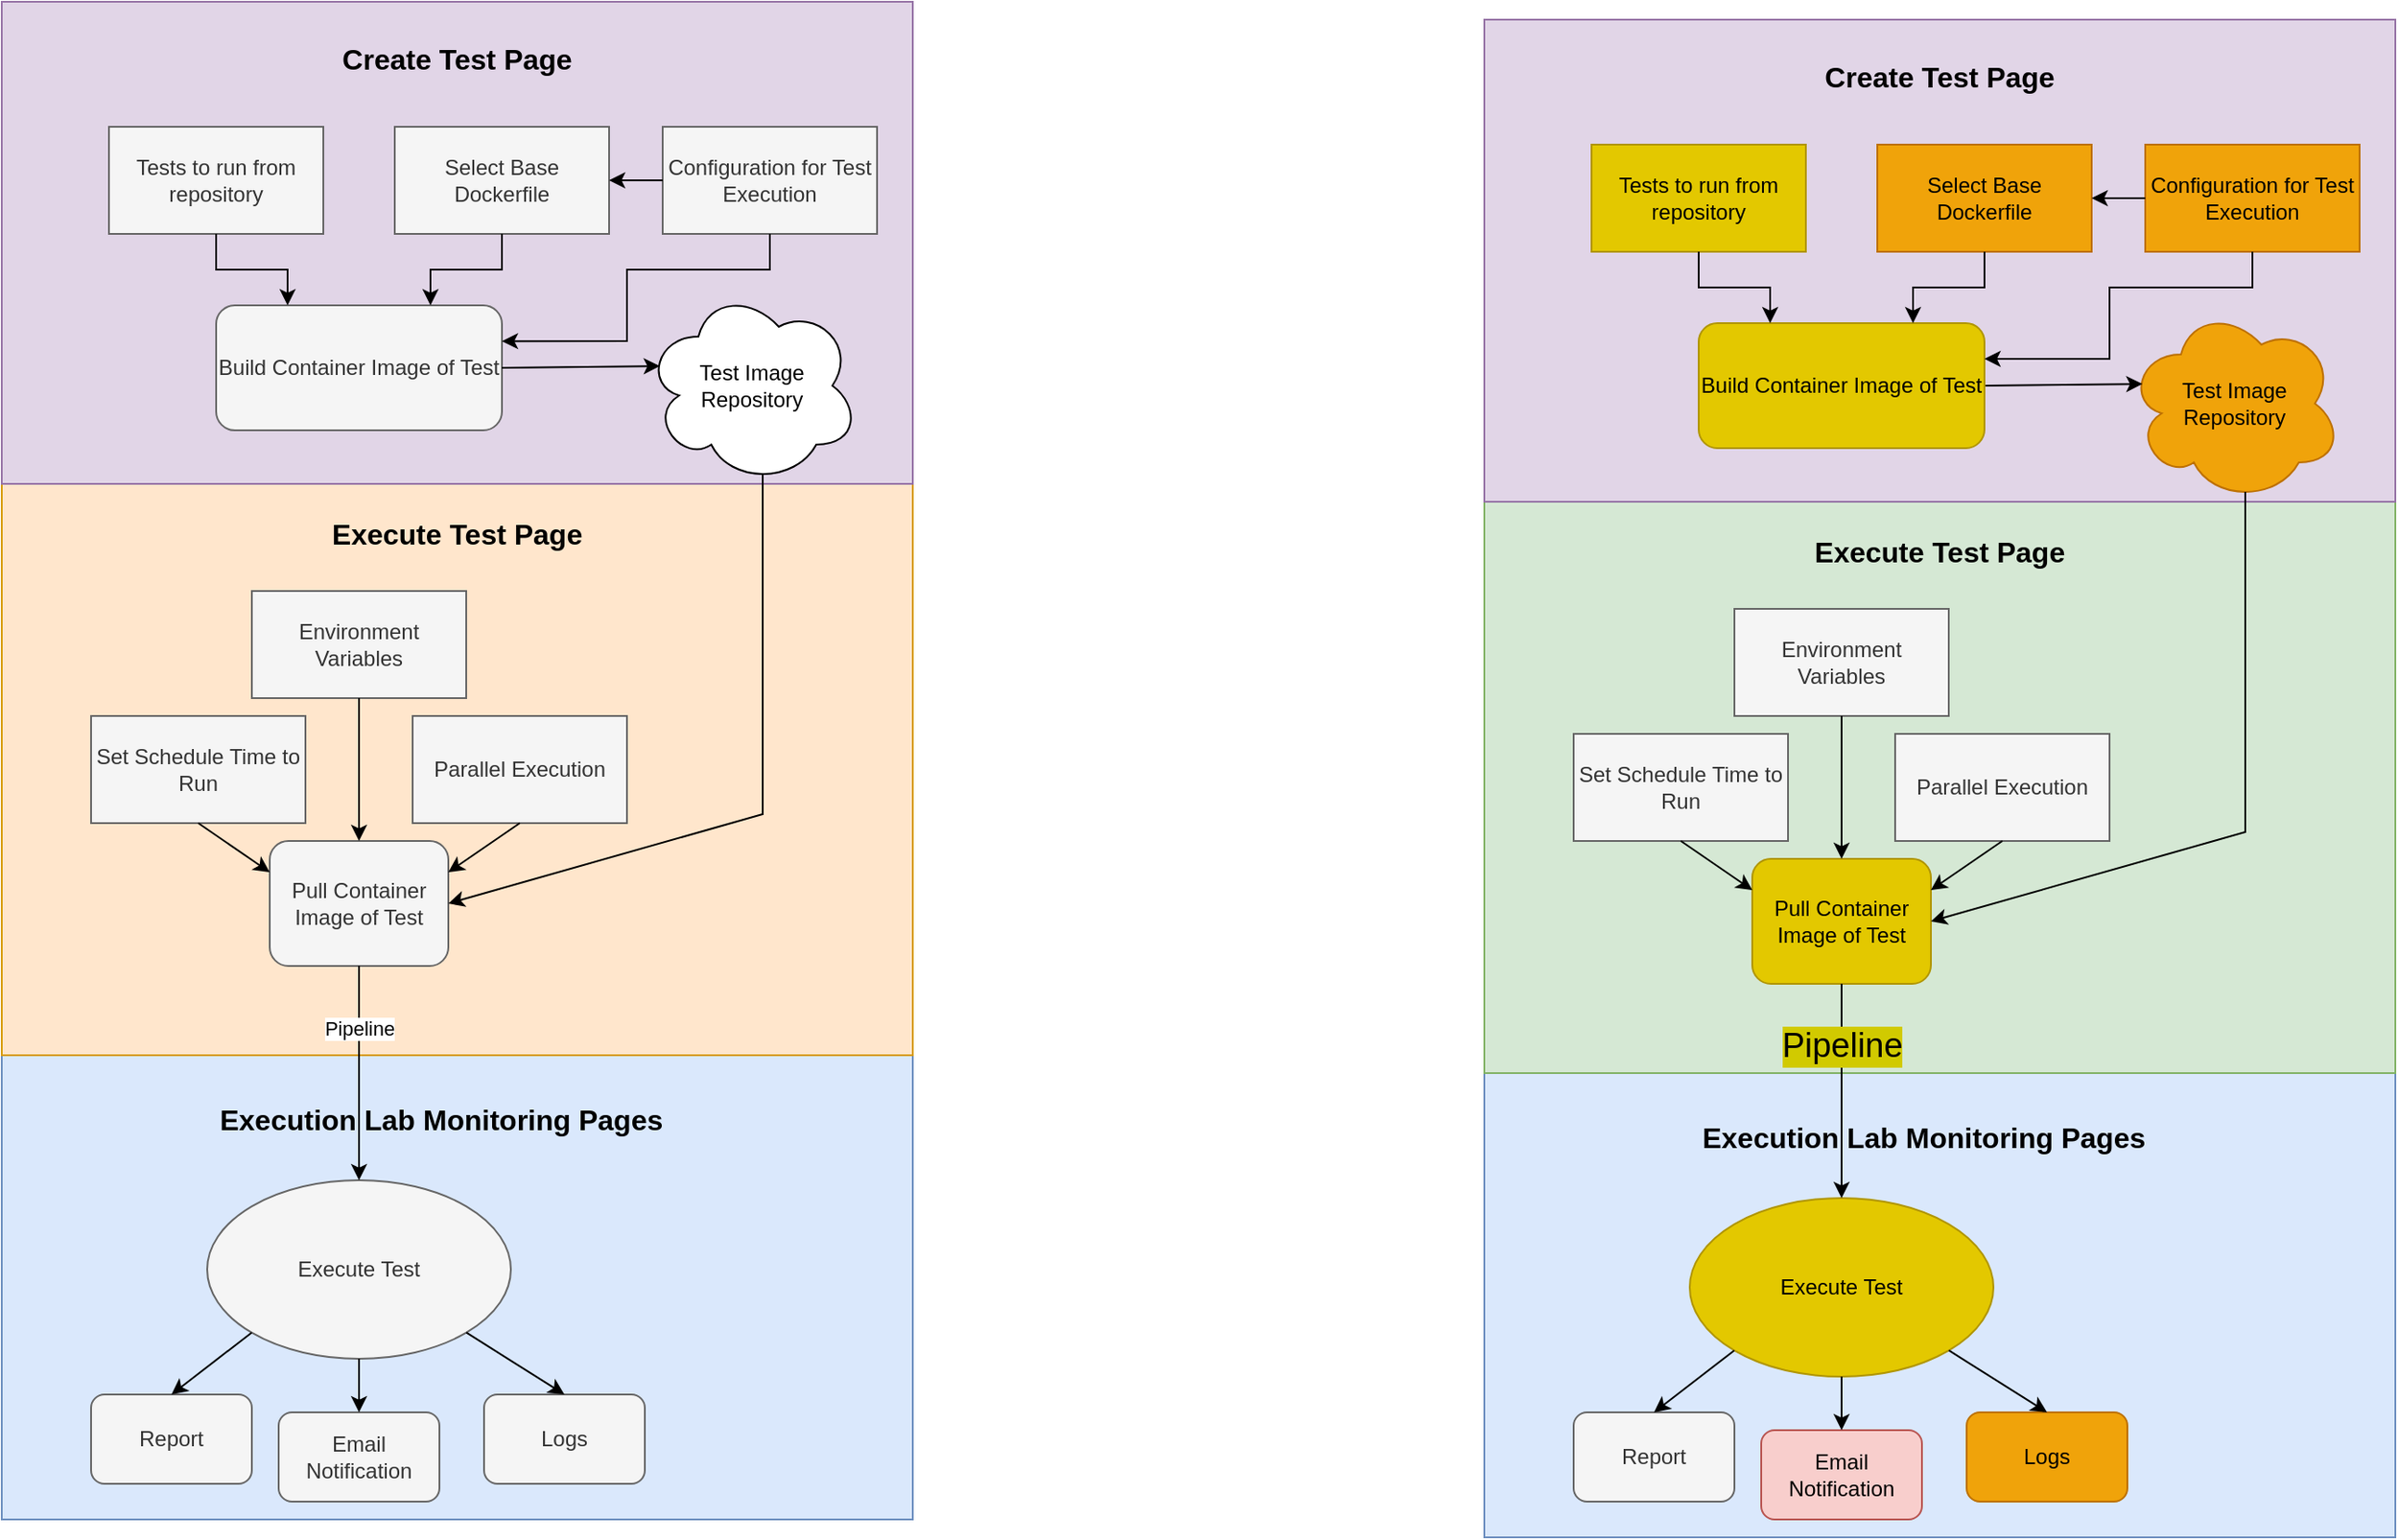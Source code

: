 <mxfile version="26.0.16">
  <diagram name="Page-1" id="vmHeveHuSuf1kezNN8Sm">
    <mxGraphModel dx="1042" dy="531" grid="1" gridSize="10" guides="1" tooltips="1" connect="1" arrows="1" fold="1" page="1" pageScale="1" pageWidth="850" pageHeight="1100" math="0" shadow="0">
      <root>
        <mxCell id="0" />
        <mxCell id="1" parent="0" />
        <mxCell id="2J2XCcERM7A3ORciEKNO-28" value="&lt;div&gt;&lt;b&gt;&lt;font style=&quot;font-size: 16px;&quot;&gt;Execution Lab Monitoring Pages&amp;nbsp; &amp;nbsp;&amp;nbsp;&lt;/font&gt;&lt;/b&gt;&lt;/div&gt;&lt;div&gt;&lt;b&gt;&lt;font style=&quot;font-size: 16px;&quot;&gt;&lt;br&gt;&lt;/font&gt;&lt;/b&gt;&lt;/div&gt;&lt;div&gt;&lt;b&gt;&lt;font style=&quot;font-size: 16px;&quot;&gt;&lt;br&gt;&lt;/font&gt;&lt;/b&gt;&lt;/div&gt;&lt;div&gt;&lt;b&gt;&lt;font style=&quot;font-size: 16px;&quot;&gt;&lt;br&gt;&lt;/font&gt;&lt;/b&gt;&lt;/div&gt;&lt;div&gt;&lt;b&gt;&lt;font style=&quot;font-size: 16px;&quot;&gt;&lt;br&gt;&lt;/font&gt;&lt;/b&gt;&lt;/div&gt;&lt;div&gt;&lt;b&gt;&lt;font style=&quot;font-size: 16px;&quot;&gt;&lt;br&gt;&lt;/font&gt;&lt;/b&gt;&lt;/div&gt;&lt;div&gt;&lt;b&gt;&lt;font style=&quot;font-size: 16px;&quot;&gt;&lt;br&gt;&lt;/font&gt;&lt;/b&gt;&lt;/div&gt;&lt;div&gt;&lt;b&gt;&lt;font style=&quot;font-size: 16px;&quot;&gt;&lt;br&gt;&lt;/font&gt;&lt;/b&gt;&lt;/div&gt;&lt;div&gt;&lt;b&gt;&lt;font style=&quot;font-size: 16px;&quot;&gt;&lt;br&gt;&lt;/font&gt;&lt;/b&gt;&lt;/div&gt;&lt;div&gt;&lt;b&gt;&lt;font style=&quot;font-size: 16px;&quot;&gt;&lt;br&gt;&lt;/font&gt;&lt;/b&gt;&lt;/div&gt;&lt;div&gt;&lt;br&gt;&lt;/div&gt;" style="rounded=0;whiteSpace=wrap;html=1;fillColor=#dae8fc;strokeColor=#6c8ebf;" vertex="1" parent="1">
          <mxGeometry x="120" y="750" width="510" height="260" as="geometry" />
        </mxCell>
        <mxCell id="2J2XCcERM7A3ORciEKNO-27" value="&lt;b&gt;&lt;font style=&quot;font-size: 16px;&quot;&gt;Execute Test Page&lt;/font&gt;&lt;/b&gt;&lt;div&gt;&lt;b&gt;&lt;font style=&quot;font-size: 16px;&quot;&gt;&lt;br&gt;&lt;/font&gt;&lt;/b&gt;&lt;/div&gt;&lt;div&gt;&lt;b&gt;&lt;font style=&quot;font-size: 16px;&quot;&gt;&lt;br&gt;&lt;/font&gt;&lt;/b&gt;&lt;/div&gt;&lt;div&gt;&lt;b&gt;&lt;font style=&quot;font-size: 16px;&quot;&gt;&lt;br&gt;&lt;/font&gt;&lt;/b&gt;&lt;/div&gt;&lt;div&gt;&lt;b&gt;&lt;font style=&quot;font-size: 16px;&quot;&gt;&lt;br&gt;&lt;/font&gt;&lt;/b&gt;&lt;/div&gt;&lt;div&gt;&lt;b&gt;&lt;font style=&quot;font-size: 16px;&quot;&gt;&lt;br&gt;&lt;/font&gt;&lt;/b&gt;&lt;/div&gt;&lt;div&gt;&lt;b&gt;&lt;font style=&quot;font-size: 16px;&quot;&gt;&lt;br&gt;&lt;/font&gt;&lt;/b&gt;&lt;/div&gt;&lt;div&gt;&lt;b&gt;&lt;font style=&quot;font-size: 16px;&quot;&gt;&lt;br&gt;&lt;/font&gt;&lt;/b&gt;&lt;/div&gt;&lt;div&gt;&lt;b&gt;&lt;font style=&quot;font-size: 16px;&quot;&gt;&lt;br&gt;&lt;/font&gt;&lt;/b&gt;&lt;/div&gt;&lt;div&gt;&lt;b&gt;&lt;font style=&quot;font-size: 16px;&quot;&gt;&lt;br&gt;&lt;/font&gt;&lt;/b&gt;&lt;/div&gt;&lt;div&gt;&lt;b&gt;&lt;font style=&quot;font-size: 16px;&quot;&gt;&lt;br&gt;&lt;/font&gt;&lt;/b&gt;&lt;/div&gt;&lt;div&gt;&lt;b&gt;&lt;font style=&quot;font-size: 16px;&quot;&gt;&lt;br&gt;&lt;/font&gt;&lt;/b&gt;&lt;/div&gt;&lt;div&gt;&lt;b&gt;&lt;font style=&quot;font-size: 16px;&quot;&gt;&lt;br&gt;&lt;/font&gt;&lt;/b&gt;&lt;/div&gt;&lt;div&gt;&lt;b&gt;&lt;font style=&quot;font-size: 16px;&quot;&gt;&lt;br&gt;&lt;/font&gt;&lt;/b&gt;&lt;/div&gt;&lt;div&gt;&lt;br&gt;&lt;/div&gt;" style="rounded=0;whiteSpace=wrap;html=1;fillColor=#ffe6cc;strokeColor=#d79b00;" vertex="1" parent="1">
          <mxGeometry x="120" y="430" width="510" height="320" as="geometry" />
        </mxCell>
        <mxCell id="2J2XCcERM7A3ORciEKNO-26" value="&lt;b&gt;&lt;font style=&quot;font-size: 16px;&quot;&gt;Create Test Page&lt;/font&gt;&lt;/b&gt;&lt;div&gt;&lt;b&gt;&lt;font style=&quot;font-size: 16px;&quot;&gt;&lt;br&gt;&lt;/font&gt;&lt;/b&gt;&lt;/div&gt;&lt;div&gt;&lt;b&gt;&lt;font style=&quot;font-size: 16px;&quot;&gt;&lt;br&gt;&lt;/font&gt;&lt;/b&gt;&lt;/div&gt;&lt;div&gt;&lt;b&gt;&lt;font style=&quot;font-size: 16px;&quot;&gt;&lt;br&gt;&lt;/font&gt;&lt;/b&gt;&lt;/div&gt;&lt;div&gt;&lt;b&gt;&lt;font style=&quot;font-size: 16px;&quot;&gt;&lt;br&gt;&lt;/font&gt;&lt;/b&gt;&lt;/div&gt;&lt;div&gt;&lt;b&gt;&lt;font style=&quot;font-size: 16px;&quot;&gt;&lt;br&gt;&lt;/font&gt;&lt;/b&gt;&lt;/div&gt;&lt;div&gt;&lt;b&gt;&lt;font style=&quot;font-size: 16px;&quot;&gt;&lt;br&gt;&lt;/font&gt;&lt;/b&gt;&lt;/div&gt;&lt;div&gt;&lt;b&gt;&lt;font style=&quot;font-size: 16px;&quot;&gt;&lt;br&gt;&lt;/font&gt;&lt;/b&gt;&lt;/div&gt;&lt;div&gt;&lt;b&gt;&lt;font style=&quot;font-size: 16px;&quot;&gt;&lt;br&gt;&lt;/font&gt;&lt;/b&gt;&lt;/div&gt;&lt;div&gt;&lt;b&gt;&lt;font style=&quot;font-size: 16px;&quot;&gt;&lt;br&gt;&lt;/font&gt;&lt;/b&gt;&lt;/div&gt;&lt;div&gt;&lt;b&gt;&lt;font style=&quot;font-size: 16px;&quot;&gt;&lt;br&gt;&lt;/font&gt;&lt;/b&gt;&lt;/div&gt;&lt;div&gt;&lt;br&gt;&lt;/div&gt;" style="rounded=0;whiteSpace=wrap;html=1;fillColor=#e1d5e7;strokeColor=#9673a6;" vertex="1" parent="1">
          <mxGeometry x="120" y="160" width="510" height="270" as="geometry" />
        </mxCell>
        <mxCell id="2J2XCcERM7A3ORciEKNO-1" value="Configuration for Test Execution" style="rounded=0;whiteSpace=wrap;html=1;fillColor=#f5f5f5;fontColor=#333333;strokeColor=#666666;" vertex="1" parent="1">
          <mxGeometry x="490" y="230" width="120" height="60" as="geometry" />
        </mxCell>
        <mxCell id="2J2XCcERM7A3ORciEKNO-2" value="Tests to run from repository" style="rounded=0;whiteSpace=wrap;html=1;fillColor=#f5f5f5;fontColor=#333333;strokeColor=#666666;" vertex="1" parent="1">
          <mxGeometry x="180" y="230" width="120" height="60" as="geometry" />
        </mxCell>
        <mxCell id="2J2XCcERM7A3ORciEKNO-3" value="Build Container Image of Test" style="rounded=1;whiteSpace=wrap;html=1;fillColor=#f5f5f5;fontColor=#333333;strokeColor=#666666;" vertex="1" parent="1">
          <mxGeometry x="240" y="330" width="160" height="70" as="geometry" />
        </mxCell>
        <mxCell id="2J2XCcERM7A3ORciEKNO-4" value="Test Image Repository" style="ellipse;shape=cloud;whiteSpace=wrap;html=1;" vertex="1" parent="1">
          <mxGeometry x="480" y="320" width="120" height="110" as="geometry" />
        </mxCell>
        <mxCell id="2J2XCcERM7A3ORciEKNO-5" value="" style="endArrow=classic;html=1;rounded=0;exitX=0.5;exitY=1;exitDx=0;exitDy=0;entryX=0.25;entryY=0;entryDx=0;entryDy=0;" edge="1" parent="1" source="2J2XCcERM7A3ORciEKNO-2" target="2J2XCcERM7A3ORciEKNO-3">
          <mxGeometry width="50" height="50" relative="1" as="geometry">
            <mxPoint x="400" y="400" as="sourcePoint" />
            <mxPoint x="450" y="350" as="targetPoint" />
            <Array as="points">
              <mxPoint x="240" y="310" />
              <mxPoint x="280" y="310" />
            </Array>
          </mxGeometry>
        </mxCell>
        <mxCell id="2J2XCcERM7A3ORciEKNO-6" value="" style="endArrow=classic;html=1;rounded=0;exitX=0.5;exitY=1;exitDx=0;exitDy=0;entryX=0.549;entryY=0.704;entryDx=0;entryDy=0;entryPerimeter=0;" edge="1" parent="1" source="2J2XCcERM7A3ORciEKNO-1" target="2J2XCcERM7A3ORciEKNO-26">
          <mxGeometry width="50" height="50" relative="1" as="geometry">
            <mxPoint x="410" y="300" as="sourcePoint" />
            <mxPoint x="430" y="350" as="targetPoint" />
            <Array as="points">
              <mxPoint x="550" y="310" />
              <mxPoint x="470" y="310" />
              <mxPoint x="470" y="350" />
            </Array>
          </mxGeometry>
        </mxCell>
        <mxCell id="2J2XCcERM7A3ORciEKNO-7" value="" style="endArrow=classic;html=1;rounded=0;exitX=1;exitY=0.5;exitDx=0;exitDy=0;entryX=0.07;entryY=0.4;entryDx=0;entryDy=0;entryPerimeter=0;" edge="1" parent="1" source="2J2XCcERM7A3ORciEKNO-3" target="2J2XCcERM7A3ORciEKNO-4">
          <mxGeometry width="50" height="50" relative="1" as="geometry">
            <mxPoint x="430" y="400" as="sourcePoint" />
            <mxPoint x="480" y="350" as="targetPoint" />
            <Array as="points" />
          </mxGeometry>
        </mxCell>
        <mxCell id="2J2XCcERM7A3ORciEKNO-8" value="Pull Container Image of Test" style="rounded=1;whiteSpace=wrap;html=1;fillColor=#f5f5f5;fontColor=#333333;strokeColor=#666666;" vertex="1" parent="1">
          <mxGeometry x="270" y="630" width="100" height="70" as="geometry" />
        </mxCell>
        <mxCell id="2J2XCcERM7A3ORciEKNO-9" value="" style="endArrow=classic;html=1;rounded=0;entryX=1;entryY=0.5;entryDx=0;entryDy=0;exitX=0.55;exitY=0.95;exitDx=0;exitDy=0;exitPerimeter=0;" edge="1" parent="1" source="2J2XCcERM7A3ORciEKNO-4" target="2J2XCcERM7A3ORciEKNO-8">
          <mxGeometry width="50" height="50" relative="1" as="geometry">
            <mxPoint x="460" y="580" as="sourcePoint" />
            <mxPoint x="510" y="530" as="targetPoint" />
            <Array as="points">
              <mxPoint x="546" y="615" />
            </Array>
          </mxGeometry>
        </mxCell>
        <mxCell id="2J2XCcERM7A3ORciEKNO-10" value="Parallel Execution" style="rounded=0;whiteSpace=wrap;html=1;fillColor=#f5f5f5;fontColor=#333333;strokeColor=#666666;" vertex="1" parent="1">
          <mxGeometry x="350" y="560" width="120" height="60" as="geometry" />
        </mxCell>
        <mxCell id="2J2XCcERM7A3ORciEKNO-11" value="Set Schedule Time to Run" style="rounded=0;whiteSpace=wrap;html=1;fillColor=#f5f5f5;fontColor=#333333;strokeColor=#666666;" vertex="1" parent="1">
          <mxGeometry x="170" y="560" width="120" height="60" as="geometry" />
        </mxCell>
        <mxCell id="2J2XCcERM7A3ORciEKNO-12" value="Environment Variables" style="rounded=0;whiteSpace=wrap;html=1;fillColor=#f5f5f5;fontColor=#333333;strokeColor=#666666;" vertex="1" parent="1">
          <mxGeometry x="260" y="490" width="120" height="60" as="geometry" />
        </mxCell>
        <mxCell id="2J2XCcERM7A3ORciEKNO-13" value="" style="endArrow=classic;html=1;rounded=0;exitX=0.5;exitY=1;exitDx=0;exitDy=0;" edge="1" parent="1" source="2J2XCcERM7A3ORciEKNO-12" target="2J2XCcERM7A3ORciEKNO-8">
          <mxGeometry width="50" height="50" relative="1" as="geometry">
            <mxPoint x="330" y="600" as="sourcePoint" />
            <mxPoint x="380" y="550" as="targetPoint" />
          </mxGeometry>
        </mxCell>
        <mxCell id="2J2XCcERM7A3ORciEKNO-14" value="" style="endArrow=classic;html=1;rounded=0;exitX=0.5;exitY=1;exitDx=0;exitDy=0;entryX=0;entryY=0.25;entryDx=0;entryDy=0;" edge="1" parent="1" source="2J2XCcERM7A3ORciEKNO-11" target="2J2XCcERM7A3ORciEKNO-8">
          <mxGeometry width="50" height="50" relative="1" as="geometry">
            <mxPoint x="330" y="490" as="sourcePoint" />
            <mxPoint x="330" y="590" as="targetPoint" />
          </mxGeometry>
        </mxCell>
        <mxCell id="2J2XCcERM7A3ORciEKNO-15" value="" style="endArrow=classic;html=1;rounded=0;exitX=0.5;exitY=1;exitDx=0;exitDy=0;entryX=1;entryY=0.25;entryDx=0;entryDy=0;" edge="1" parent="1" source="2J2XCcERM7A3ORciEKNO-10" target="2J2XCcERM7A3ORciEKNO-8">
          <mxGeometry width="50" height="50" relative="1" as="geometry">
            <mxPoint x="240" y="560" as="sourcePoint" />
            <mxPoint x="280" y="608" as="targetPoint" />
          </mxGeometry>
        </mxCell>
        <mxCell id="2J2XCcERM7A3ORciEKNO-16" value="Execute Test" style="ellipse;whiteSpace=wrap;html=1;fillColor=#f5f5f5;fontColor=#333333;strokeColor=#666666;" vertex="1" parent="1">
          <mxGeometry x="235" y="820" width="170" height="100" as="geometry" />
        </mxCell>
        <mxCell id="2J2XCcERM7A3ORciEKNO-17" value="Report" style="rounded=1;whiteSpace=wrap;html=1;fillColor=#f5f5f5;fontColor=#333333;strokeColor=#666666;" vertex="1" parent="1">
          <mxGeometry x="170" y="940" width="90" height="50" as="geometry" />
        </mxCell>
        <mxCell id="2J2XCcERM7A3ORciEKNO-18" value="" style="endArrow=classic;html=1;rounded=0;exitX=0.5;exitY=1;exitDx=0;exitDy=0;entryX=0.5;entryY=0;entryDx=0;entryDy=0;" edge="1" parent="1" source="2J2XCcERM7A3ORciEKNO-8" target="2J2XCcERM7A3ORciEKNO-16">
          <mxGeometry width="50" height="50" relative="1" as="geometry">
            <mxPoint x="330" y="660" as="sourcePoint" />
            <mxPoint x="380" y="610" as="targetPoint" />
          </mxGeometry>
        </mxCell>
        <mxCell id="2J2XCcERM7A3ORciEKNO-19" value="Pipeline" style="edgeLabel;html=1;align=center;verticalAlign=middle;resizable=0;points=[];" vertex="1" connectable="0" parent="2J2XCcERM7A3ORciEKNO-18">
          <mxGeometry x="-0.418" relative="1" as="geometry">
            <mxPoint as="offset" />
          </mxGeometry>
        </mxCell>
        <mxCell id="2J2XCcERM7A3ORciEKNO-20" value="Email Notification" style="rounded=1;whiteSpace=wrap;html=1;fillColor=#f5f5f5;fontColor=#333333;strokeColor=#666666;" vertex="1" parent="1">
          <mxGeometry x="275" y="950" width="90" height="50" as="geometry" />
        </mxCell>
        <mxCell id="2J2XCcERM7A3ORciEKNO-21" value="Logs" style="rounded=1;whiteSpace=wrap;html=1;fillColor=#f5f5f5;fontColor=#333333;strokeColor=#666666;" vertex="1" parent="1">
          <mxGeometry x="390" y="940" width="90" height="50" as="geometry" />
        </mxCell>
        <mxCell id="2J2XCcERM7A3ORciEKNO-22" value="" style="endArrow=classic;html=1;rounded=0;exitX=1;exitY=1;exitDx=0;exitDy=0;entryX=0.5;entryY=0;entryDx=0;entryDy=0;" edge="1" parent="1" source="2J2XCcERM7A3ORciEKNO-16" target="2J2XCcERM7A3ORciEKNO-21">
          <mxGeometry width="50" height="50" relative="1" as="geometry">
            <mxPoint x="240" y="760" as="sourcePoint" />
            <mxPoint x="290" y="710" as="targetPoint" />
          </mxGeometry>
        </mxCell>
        <mxCell id="2J2XCcERM7A3ORciEKNO-23" value="" style="endArrow=classic;html=1;rounded=0;exitX=0.5;exitY=1;exitDx=0;exitDy=0;entryX=0.5;entryY=0;entryDx=0;entryDy=0;" edge="1" parent="1" source="2J2XCcERM7A3ORciEKNO-16" target="2J2XCcERM7A3ORciEKNO-20">
          <mxGeometry width="50" height="50" relative="1" as="geometry">
            <mxPoint x="240" y="760" as="sourcePoint" />
            <mxPoint x="290" y="710" as="targetPoint" />
          </mxGeometry>
        </mxCell>
        <mxCell id="2J2XCcERM7A3ORciEKNO-24" value="" style="endArrow=classic;html=1;rounded=0;exitX=0;exitY=1;exitDx=0;exitDy=0;entryX=0.5;entryY=0;entryDx=0;entryDy=0;" edge="1" parent="1" source="2J2XCcERM7A3ORciEKNO-16" target="2J2XCcERM7A3ORciEKNO-17">
          <mxGeometry width="50" height="50" relative="1" as="geometry">
            <mxPoint x="240" y="760" as="sourcePoint" />
            <mxPoint x="290" y="710" as="targetPoint" />
          </mxGeometry>
        </mxCell>
        <mxCell id="2J2XCcERM7A3ORciEKNO-29" value="&lt;div&gt;&lt;b&gt;&lt;font style=&quot;font-size: 16px;&quot;&gt;Execution Lab Monitoring Pages&amp;nbsp; &amp;nbsp;&amp;nbsp;&lt;/font&gt;&lt;/b&gt;&lt;/div&gt;&lt;div&gt;&lt;b&gt;&lt;font style=&quot;font-size: 16px;&quot;&gt;&lt;br&gt;&lt;/font&gt;&lt;/b&gt;&lt;/div&gt;&lt;div&gt;&lt;b&gt;&lt;font style=&quot;font-size: 16px;&quot;&gt;&lt;br&gt;&lt;/font&gt;&lt;/b&gt;&lt;/div&gt;&lt;div&gt;&lt;b&gt;&lt;font style=&quot;font-size: 16px;&quot;&gt;&lt;br&gt;&lt;/font&gt;&lt;/b&gt;&lt;/div&gt;&lt;div&gt;&lt;b&gt;&lt;font style=&quot;font-size: 16px;&quot;&gt;&lt;br&gt;&lt;/font&gt;&lt;/b&gt;&lt;/div&gt;&lt;div&gt;&lt;b&gt;&lt;font style=&quot;font-size: 16px;&quot;&gt;&lt;br&gt;&lt;/font&gt;&lt;/b&gt;&lt;/div&gt;&lt;div&gt;&lt;b&gt;&lt;font style=&quot;font-size: 16px;&quot;&gt;&lt;br&gt;&lt;/font&gt;&lt;/b&gt;&lt;/div&gt;&lt;div&gt;&lt;b&gt;&lt;font style=&quot;font-size: 16px;&quot;&gt;&lt;br&gt;&lt;/font&gt;&lt;/b&gt;&lt;/div&gt;&lt;div&gt;&lt;b&gt;&lt;font style=&quot;font-size: 16px;&quot;&gt;&lt;br&gt;&lt;/font&gt;&lt;/b&gt;&lt;/div&gt;&lt;div&gt;&lt;b&gt;&lt;font style=&quot;font-size: 16px;&quot;&gt;&lt;br&gt;&lt;/font&gt;&lt;/b&gt;&lt;/div&gt;&lt;div&gt;&lt;br&gt;&lt;/div&gt;" style="rounded=0;whiteSpace=wrap;html=1;fillColor=#dae8fc;strokeColor=#6c8ebf;" vertex="1" parent="1">
          <mxGeometry x="950" y="760" width="510" height="260" as="geometry" />
        </mxCell>
        <mxCell id="2J2XCcERM7A3ORciEKNO-30" value="&lt;b&gt;&lt;font style=&quot;font-size: 16px;&quot;&gt;Execute Test Page&lt;/font&gt;&lt;/b&gt;&lt;div&gt;&lt;b&gt;&lt;font style=&quot;font-size: 16px;&quot;&gt;&lt;br&gt;&lt;/font&gt;&lt;/b&gt;&lt;/div&gt;&lt;div&gt;&lt;b&gt;&lt;font style=&quot;font-size: 16px;&quot;&gt;&lt;br&gt;&lt;/font&gt;&lt;/b&gt;&lt;/div&gt;&lt;div&gt;&lt;b&gt;&lt;font style=&quot;font-size: 16px;&quot;&gt;&lt;br&gt;&lt;/font&gt;&lt;/b&gt;&lt;/div&gt;&lt;div&gt;&lt;b&gt;&lt;font style=&quot;font-size: 16px;&quot;&gt;&lt;br&gt;&lt;/font&gt;&lt;/b&gt;&lt;/div&gt;&lt;div&gt;&lt;b&gt;&lt;font style=&quot;font-size: 16px;&quot;&gt;&lt;br&gt;&lt;/font&gt;&lt;/b&gt;&lt;/div&gt;&lt;div&gt;&lt;b&gt;&lt;font style=&quot;font-size: 16px;&quot;&gt;&lt;br&gt;&lt;/font&gt;&lt;/b&gt;&lt;/div&gt;&lt;div&gt;&lt;b&gt;&lt;font style=&quot;font-size: 16px;&quot;&gt;&lt;br&gt;&lt;/font&gt;&lt;/b&gt;&lt;/div&gt;&lt;div&gt;&lt;b&gt;&lt;font style=&quot;font-size: 16px;&quot;&gt;&lt;br&gt;&lt;/font&gt;&lt;/b&gt;&lt;/div&gt;&lt;div&gt;&lt;b&gt;&lt;font style=&quot;font-size: 16px;&quot;&gt;&lt;br&gt;&lt;/font&gt;&lt;/b&gt;&lt;/div&gt;&lt;div&gt;&lt;b&gt;&lt;font style=&quot;font-size: 16px;&quot;&gt;&lt;br&gt;&lt;/font&gt;&lt;/b&gt;&lt;/div&gt;&lt;div&gt;&lt;b&gt;&lt;font style=&quot;font-size: 16px;&quot;&gt;&lt;br&gt;&lt;/font&gt;&lt;/b&gt;&lt;/div&gt;&lt;div&gt;&lt;b&gt;&lt;font style=&quot;font-size: 16px;&quot;&gt;&lt;br&gt;&lt;/font&gt;&lt;/b&gt;&lt;/div&gt;&lt;div&gt;&lt;b&gt;&lt;font style=&quot;font-size: 16px;&quot;&gt;&lt;br&gt;&lt;/font&gt;&lt;/b&gt;&lt;/div&gt;&lt;div&gt;&lt;br&gt;&lt;/div&gt;" style="rounded=0;whiteSpace=wrap;html=1;fillColor=#d5e8d4;strokeColor=#82b366;" vertex="1" parent="1">
          <mxGeometry x="950" y="440" width="510" height="320" as="geometry" />
        </mxCell>
        <mxCell id="2J2XCcERM7A3ORciEKNO-31" value="&lt;b&gt;&lt;font style=&quot;font-size: 16px;&quot;&gt;Create Test Page&lt;/font&gt;&lt;/b&gt;&lt;div&gt;&lt;b&gt;&lt;font style=&quot;font-size: 16px;&quot;&gt;&lt;br&gt;&lt;/font&gt;&lt;/b&gt;&lt;/div&gt;&lt;div&gt;&lt;b&gt;&lt;font style=&quot;font-size: 16px;&quot;&gt;&lt;br&gt;&lt;/font&gt;&lt;/b&gt;&lt;/div&gt;&lt;div&gt;&lt;b&gt;&lt;font style=&quot;font-size: 16px;&quot;&gt;&lt;br&gt;&lt;/font&gt;&lt;/b&gt;&lt;/div&gt;&lt;div&gt;&lt;b&gt;&lt;font style=&quot;font-size: 16px;&quot;&gt;&lt;br&gt;&lt;/font&gt;&lt;/b&gt;&lt;/div&gt;&lt;div&gt;&lt;b&gt;&lt;font style=&quot;font-size: 16px;&quot;&gt;&lt;br&gt;&lt;/font&gt;&lt;/b&gt;&lt;/div&gt;&lt;div&gt;&lt;b&gt;&lt;font style=&quot;font-size: 16px;&quot;&gt;&lt;br&gt;&lt;/font&gt;&lt;/b&gt;&lt;/div&gt;&lt;div&gt;&lt;b&gt;&lt;font style=&quot;font-size: 16px;&quot;&gt;&lt;br&gt;&lt;/font&gt;&lt;/b&gt;&lt;/div&gt;&lt;div&gt;&lt;b&gt;&lt;font style=&quot;font-size: 16px;&quot;&gt;&lt;br&gt;&lt;/font&gt;&lt;/b&gt;&lt;/div&gt;&lt;div&gt;&lt;b&gt;&lt;font style=&quot;font-size: 16px;&quot;&gt;&lt;br&gt;&lt;/font&gt;&lt;/b&gt;&lt;/div&gt;&lt;div&gt;&lt;b&gt;&lt;font style=&quot;font-size: 16px;&quot;&gt;&lt;br&gt;&lt;/font&gt;&lt;/b&gt;&lt;/div&gt;&lt;div&gt;&lt;br&gt;&lt;/div&gt;" style="rounded=0;whiteSpace=wrap;html=1;fillColor=#e1d5e7;strokeColor=#9673a6;" vertex="1" parent="1">
          <mxGeometry x="950" y="170" width="510" height="270" as="geometry" />
        </mxCell>
        <mxCell id="2J2XCcERM7A3ORciEKNO-35" value="Test Image Repository" style="ellipse;shape=cloud;whiteSpace=wrap;html=1;fillColor=#f0a30a;fontColor=#000000;strokeColor=#BD7000;" vertex="1" parent="1">
          <mxGeometry x="1310" y="330" width="120" height="110" as="geometry" />
        </mxCell>
        <mxCell id="2J2XCcERM7A3ORciEKNO-38" value="" style="endArrow=classic;html=1;rounded=0;exitX=1;exitY=0.5;exitDx=0;exitDy=0;entryX=0.07;entryY=0.4;entryDx=0;entryDy=0;entryPerimeter=0;" edge="1" parent="1" target="2J2XCcERM7A3ORciEKNO-35">
          <mxGeometry width="50" height="50" relative="1" as="geometry">
            <mxPoint x="1230.0" y="375" as="sourcePoint" />
            <mxPoint x="1310" y="360" as="targetPoint" />
            <Array as="points" />
          </mxGeometry>
        </mxCell>
        <mxCell id="2J2XCcERM7A3ORciEKNO-39" value="Pull Container Image of Test" style="rounded=1;whiteSpace=wrap;html=1;fillColor=#e3c800;fontColor=#000000;strokeColor=#B09500;" vertex="1" parent="1">
          <mxGeometry x="1100" y="640" width="100" height="70" as="geometry" />
        </mxCell>
        <mxCell id="2J2XCcERM7A3ORciEKNO-40" value="" style="endArrow=classic;html=1;rounded=0;entryX=1;entryY=0.5;entryDx=0;entryDy=0;exitX=0.55;exitY=0.95;exitDx=0;exitDy=0;exitPerimeter=0;" edge="1" parent="1" source="2J2XCcERM7A3ORciEKNO-35" target="2J2XCcERM7A3ORciEKNO-39">
          <mxGeometry width="50" height="50" relative="1" as="geometry">
            <mxPoint x="1290" y="590" as="sourcePoint" />
            <mxPoint x="1340" y="540" as="targetPoint" />
            <Array as="points">
              <mxPoint x="1376" y="625" />
            </Array>
          </mxGeometry>
        </mxCell>
        <mxCell id="2J2XCcERM7A3ORciEKNO-41" value="Parallel Execution" style="rounded=0;whiteSpace=wrap;html=1;fillColor=#f5f5f5;fontColor=#333333;strokeColor=#666666;" vertex="1" parent="1">
          <mxGeometry x="1180" y="570" width="120" height="60" as="geometry" />
        </mxCell>
        <mxCell id="2J2XCcERM7A3ORciEKNO-42" value="Set Schedule Time to Run" style="rounded=0;whiteSpace=wrap;html=1;fillColor=#f5f5f5;fontColor=#333333;strokeColor=#666666;" vertex="1" parent="1">
          <mxGeometry x="1000" y="570" width="120" height="60" as="geometry" />
        </mxCell>
        <mxCell id="2J2XCcERM7A3ORciEKNO-43" value="Environment Variables" style="rounded=0;whiteSpace=wrap;html=1;fillColor=#f5f5f5;fontColor=#333333;strokeColor=#666666;" vertex="1" parent="1">
          <mxGeometry x="1090" y="500" width="120" height="60" as="geometry" />
        </mxCell>
        <mxCell id="2J2XCcERM7A3ORciEKNO-44" value="" style="endArrow=classic;html=1;rounded=0;exitX=0.5;exitY=1;exitDx=0;exitDy=0;" edge="1" parent="1" source="2J2XCcERM7A3ORciEKNO-43" target="2J2XCcERM7A3ORciEKNO-39">
          <mxGeometry width="50" height="50" relative="1" as="geometry">
            <mxPoint x="1160" y="610" as="sourcePoint" />
            <mxPoint x="1210" y="560" as="targetPoint" />
          </mxGeometry>
        </mxCell>
        <mxCell id="2J2XCcERM7A3ORciEKNO-45" value="" style="endArrow=classic;html=1;rounded=0;exitX=0.5;exitY=1;exitDx=0;exitDy=0;entryX=0;entryY=0.25;entryDx=0;entryDy=0;" edge="1" parent="1" source="2J2XCcERM7A3ORciEKNO-42" target="2J2XCcERM7A3ORciEKNO-39">
          <mxGeometry width="50" height="50" relative="1" as="geometry">
            <mxPoint x="1160" y="500" as="sourcePoint" />
            <mxPoint x="1160" y="600" as="targetPoint" />
          </mxGeometry>
        </mxCell>
        <mxCell id="2J2XCcERM7A3ORciEKNO-46" value="" style="endArrow=classic;html=1;rounded=0;exitX=0.5;exitY=1;exitDx=0;exitDy=0;entryX=1;entryY=0.25;entryDx=0;entryDy=0;" edge="1" parent="1" source="2J2XCcERM7A3ORciEKNO-41" target="2J2XCcERM7A3ORciEKNO-39">
          <mxGeometry width="50" height="50" relative="1" as="geometry">
            <mxPoint x="1070" y="570" as="sourcePoint" />
            <mxPoint x="1110" y="618" as="targetPoint" />
          </mxGeometry>
        </mxCell>
        <mxCell id="2J2XCcERM7A3ORciEKNO-47" value="Execute Test" style="ellipse;whiteSpace=wrap;html=1;fillColor=#e3c800;fontColor=#000000;strokeColor=#B09500;" vertex="1" parent="1">
          <mxGeometry x="1065" y="830" width="170" height="100" as="geometry" />
        </mxCell>
        <mxCell id="2J2XCcERM7A3ORciEKNO-48" value="Report" style="rounded=1;whiteSpace=wrap;html=1;fillColor=#f5f5f5;fontColor=#333333;strokeColor=#666666;" vertex="1" parent="1">
          <mxGeometry x="1000" y="950" width="90" height="50" as="geometry" />
        </mxCell>
        <mxCell id="2J2XCcERM7A3ORciEKNO-49" value="" style="endArrow=classic;html=1;rounded=0;exitX=0.5;exitY=1;exitDx=0;exitDy=0;entryX=0.5;entryY=0;entryDx=0;entryDy=0;" edge="1" parent="1" source="2J2XCcERM7A3ORciEKNO-39" target="2J2XCcERM7A3ORciEKNO-47">
          <mxGeometry width="50" height="50" relative="1" as="geometry">
            <mxPoint x="1160" y="670" as="sourcePoint" />
            <mxPoint x="1210" y="620" as="targetPoint" />
          </mxGeometry>
        </mxCell>
        <mxCell id="2J2XCcERM7A3ORciEKNO-50" value="Pipeline" style="edgeLabel;html=1;align=center;verticalAlign=middle;resizable=0;points=[];labelBackgroundColor=light-dark(#d1ca00, #ededed);fontSize=19;" vertex="1" connectable="0" parent="2J2XCcERM7A3ORciEKNO-49">
          <mxGeometry x="-0.418" relative="1" as="geometry">
            <mxPoint as="offset" />
          </mxGeometry>
        </mxCell>
        <mxCell id="2J2XCcERM7A3ORciEKNO-51" value="Email Notification" style="rounded=1;whiteSpace=wrap;html=1;fillColor=#f8cecc;strokeColor=#b85450;" vertex="1" parent="1">
          <mxGeometry x="1105" y="960" width="90" height="50" as="geometry" />
        </mxCell>
        <mxCell id="2J2XCcERM7A3ORciEKNO-52" value="Logs" style="rounded=1;whiteSpace=wrap;html=1;fillColor=#f0a30a;fontColor=#000000;strokeColor=#BD7000;" vertex="1" parent="1">
          <mxGeometry x="1220" y="950" width="90" height="50" as="geometry" />
        </mxCell>
        <mxCell id="2J2XCcERM7A3ORciEKNO-53" value="" style="endArrow=classic;html=1;rounded=0;exitX=1;exitY=1;exitDx=0;exitDy=0;entryX=0.5;entryY=0;entryDx=0;entryDy=0;" edge="1" parent="1" source="2J2XCcERM7A3ORciEKNO-47" target="2J2XCcERM7A3ORciEKNO-52">
          <mxGeometry width="50" height="50" relative="1" as="geometry">
            <mxPoint x="1070" y="770" as="sourcePoint" />
            <mxPoint x="1120" y="720" as="targetPoint" />
          </mxGeometry>
        </mxCell>
        <mxCell id="2J2XCcERM7A3ORciEKNO-54" value="" style="endArrow=classic;html=1;rounded=0;exitX=0.5;exitY=1;exitDx=0;exitDy=0;entryX=0.5;entryY=0;entryDx=0;entryDy=0;" edge="1" parent="1" source="2J2XCcERM7A3ORciEKNO-47" target="2J2XCcERM7A3ORciEKNO-51">
          <mxGeometry width="50" height="50" relative="1" as="geometry">
            <mxPoint x="1070" y="770" as="sourcePoint" />
            <mxPoint x="1120" y="720" as="targetPoint" />
          </mxGeometry>
        </mxCell>
        <mxCell id="2J2XCcERM7A3ORciEKNO-55" value="" style="endArrow=classic;html=1;rounded=0;exitX=0;exitY=1;exitDx=0;exitDy=0;entryX=0.5;entryY=0;entryDx=0;entryDy=0;" edge="1" parent="1" source="2J2XCcERM7A3ORciEKNO-47" target="2J2XCcERM7A3ORciEKNO-48">
          <mxGeometry width="50" height="50" relative="1" as="geometry">
            <mxPoint x="1070" y="770" as="sourcePoint" />
            <mxPoint x="1120" y="720" as="targetPoint" />
          </mxGeometry>
        </mxCell>
        <mxCell id="2J2XCcERM7A3ORciEKNO-56" value="Select Base Dockerfile" style="rounded=0;whiteSpace=wrap;html=1;fillColor=#f5f5f5;fontColor=#333333;strokeColor=#666666;" vertex="1" parent="1">
          <mxGeometry x="340" y="230" width="120" height="60" as="geometry" />
        </mxCell>
        <mxCell id="2J2XCcERM7A3ORciEKNO-57" value="" style="endArrow=classic;html=1;rounded=0;exitX=0.5;exitY=1;exitDx=0;exitDy=0;entryX=0.75;entryY=0;entryDx=0;entryDy=0;" edge="1" parent="1" target="2J2XCcERM7A3ORciEKNO-3">
          <mxGeometry width="50" height="50" relative="1" as="geometry">
            <mxPoint x="400" y="290" as="sourcePoint" />
            <mxPoint x="440" y="330" as="targetPoint" />
            <Array as="points">
              <mxPoint x="400" y="310" />
              <mxPoint x="360" y="310" />
            </Array>
          </mxGeometry>
        </mxCell>
        <mxCell id="2J2XCcERM7A3ORciEKNO-58" value="" style="endArrow=classic;html=1;rounded=0;exitX=0;exitY=0.5;exitDx=0;exitDy=0;entryX=1;entryY=0.5;entryDx=0;entryDy=0;" edge="1" parent="1" source="2J2XCcERM7A3ORciEKNO-1" target="2J2XCcERM7A3ORciEKNO-56">
          <mxGeometry width="50" height="50" relative="1" as="geometry">
            <mxPoint x="450" y="340" as="sourcePoint" />
            <mxPoint x="500" y="290" as="targetPoint" />
          </mxGeometry>
        </mxCell>
        <mxCell id="2J2XCcERM7A3ORciEKNO-59" value="Configuration for Test Execution" style="rounded=0;whiteSpace=wrap;html=1;fillColor=#f0a30a;strokeColor=#BD7000;fontColor=#000000;" vertex="1" parent="1">
          <mxGeometry x="1320" y="240" width="120" height="60" as="geometry" />
        </mxCell>
        <mxCell id="2J2XCcERM7A3ORciEKNO-60" value="Tests to run from repository" style="rounded=0;whiteSpace=wrap;html=1;fillColor=#e3c800;strokeColor=#B09500;fontColor=#000000;" vertex="1" parent="1">
          <mxGeometry x="1010" y="240" width="120" height="60" as="geometry" />
        </mxCell>
        <mxCell id="2J2XCcERM7A3ORciEKNO-61" value="Build Container Image of Test" style="rounded=1;whiteSpace=wrap;html=1;fillColor=#e3c800;strokeColor=#B09500;fontColor=#000000;" vertex="1" parent="1">
          <mxGeometry x="1070" y="340" width="160" height="70" as="geometry" />
        </mxCell>
        <mxCell id="2J2XCcERM7A3ORciEKNO-62" value="" style="endArrow=classic;html=1;rounded=0;exitX=0.5;exitY=1;exitDx=0;exitDy=0;entryX=0.25;entryY=0;entryDx=0;entryDy=0;" edge="1" parent="1" source="2J2XCcERM7A3ORciEKNO-60" target="2J2XCcERM7A3ORciEKNO-61">
          <mxGeometry width="50" height="50" relative="1" as="geometry">
            <mxPoint x="1230" y="410" as="sourcePoint" />
            <mxPoint x="1280" y="360" as="targetPoint" />
            <Array as="points">
              <mxPoint x="1070" y="320" />
              <mxPoint x="1110" y="320" />
            </Array>
          </mxGeometry>
        </mxCell>
        <mxCell id="2J2XCcERM7A3ORciEKNO-63" value="" style="endArrow=classic;html=1;rounded=0;exitX=0.5;exitY=1;exitDx=0;exitDy=0;entryX=0.549;entryY=0.704;entryDx=0;entryDy=0;entryPerimeter=0;" edge="1" parent="1" source="2J2XCcERM7A3ORciEKNO-59">
          <mxGeometry width="50" height="50" relative="1" as="geometry">
            <mxPoint x="1240" y="310" as="sourcePoint" />
            <mxPoint x="1230" y="360" as="targetPoint" />
            <Array as="points">
              <mxPoint x="1380" y="320" />
              <mxPoint x="1300" y="320" />
              <mxPoint x="1300" y="360" />
            </Array>
          </mxGeometry>
        </mxCell>
        <mxCell id="2J2XCcERM7A3ORciEKNO-64" value="Select Base Dockerfile" style="rounded=0;whiteSpace=wrap;html=1;fillColor=#f0a30a;strokeColor=#BD7000;fontColor=#000000;" vertex="1" parent="1">
          <mxGeometry x="1170" y="240" width="120" height="60" as="geometry" />
        </mxCell>
        <mxCell id="2J2XCcERM7A3ORciEKNO-65" value="" style="endArrow=classic;html=1;rounded=0;exitX=0.5;exitY=1;exitDx=0;exitDy=0;entryX=0.75;entryY=0;entryDx=0;entryDy=0;" edge="1" parent="1" target="2J2XCcERM7A3ORciEKNO-61">
          <mxGeometry width="50" height="50" relative="1" as="geometry">
            <mxPoint x="1230" y="300" as="sourcePoint" />
            <mxPoint x="1270" y="340" as="targetPoint" />
            <Array as="points">
              <mxPoint x="1230" y="320" />
              <mxPoint x="1190" y="320" />
            </Array>
          </mxGeometry>
        </mxCell>
        <mxCell id="2J2XCcERM7A3ORciEKNO-66" value="" style="endArrow=classic;html=1;rounded=0;exitX=0;exitY=0.5;exitDx=0;exitDy=0;entryX=1;entryY=0.5;entryDx=0;entryDy=0;" edge="1" parent="1" source="2J2XCcERM7A3ORciEKNO-59" target="2J2XCcERM7A3ORciEKNO-64">
          <mxGeometry width="50" height="50" relative="1" as="geometry">
            <mxPoint x="1160" y="350" as="sourcePoint" />
            <mxPoint x="1210" y="300" as="targetPoint" />
          </mxGeometry>
        </mxCell>
      </root>
    </mxGraphModel>
  </diagram>
</mxfile>
